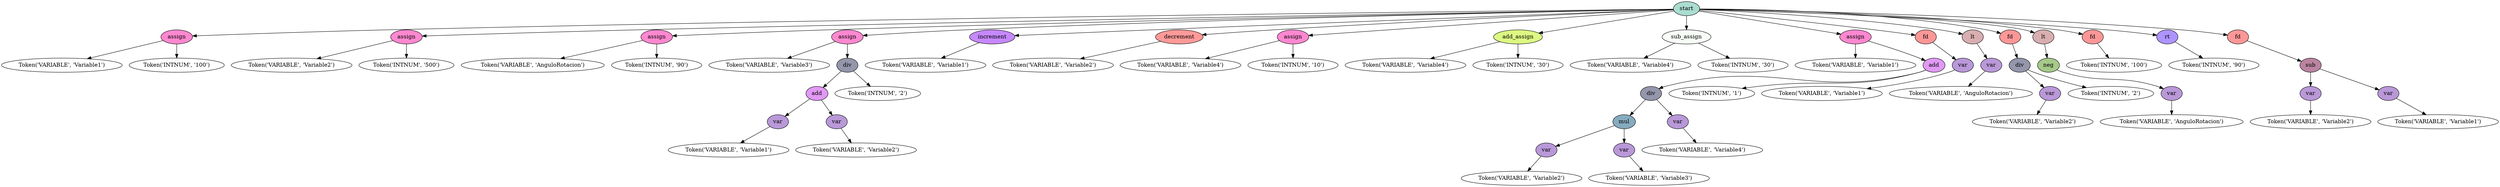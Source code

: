 digraph G {
rankdir=TD;
0 [label="Token('VARIABLE', 'Variable1')"];
1 [label="Token('INTNUM', '100')"];
2 [style=filled, fillcolor="#fe88d0", label=assign];
2 -> 0;
2 -> 1;
3 [label="Token('VARIABLE', 'Variable2')"];
4 [label="Token('INTNUM', '500')"];
5 [style=filled, fillcolor="#fe88d0", label=assign];
5 -> 3;
5 -> 4;
6 [label="Token('VARIABLE', 'AnguloRotacion')"];
7 [label="Token('INTNUM', '90')"];
8 [style=filled, fillcolor="#fe88d0", label=assign];
8 -> 6;
8 -> 7;
9 [label="Token('VARIABLE', 'Variable3')"];
10 [label="Token('VARIABLE', 'Variable1')"];
11 [style=filled, fillcolor="#b998d8", label=var];
11 -> 10;
12 [label="Token('VARIABLE', 'Variable2')"];
13 [style=filled, fillcolor="#b998d8", label=var];
13 -> 12;
14 [style=filled, fillcolor="#e199f4", label=add];
14 -> 11;
14 -> 13;
15 [label="Token('INTNUM', '2')"];
16 [style=filled, fillcolor="#9496ab", label=div];
16 -> 14;
16 -> 15;
17 [style=filled, fillcolor="#fe88d0", label=assign];
17 -> 9;
17 -> 16;
18 [label="Token('VARIABLE', 'Variable1')"];
19 [style=filled, fillcolor="#c688fe", label=increment];
19 -> 18;
20 [label="Token('VARIABLE', 'Variable2')"];
21 [style=filled, fillcolor="#ff9a99", label=decrement];
21 -> 20;
22 [label="Token('VARIABLE', 'Variable4')"];
23 [label="Token('INTNUM', '10')"];
24 [style=filled, fillcolor="#fe88d0", label=assign];
24 -> 22;
24 -> 23;
25 [label="Token('VARIABLE', 'Variable4')"];
26 [label="Token('INTNUM', '30')"];
27 [style=filled, fillcolor="#dcf983", label="add_assign"];
27 -> 25;
27 -> 26;
28 [label="Token('VARIABLE', 'Variable4')"];
29 [label="Token('INTNUM', '30')"];
30 [style=filled, fillcolor="#f8fdf7", label="sub_assign"];
30 -> 28;
30 -> 29;
31 [label="Token('VARIABLE', 'Variable1')"];
32 [label="Token('VARIABLE', 'Variable2')"];
33 [style=filled, fillcolor="#b998d8", label=var];
33 -> 32;
34 [label="Token('VARIABLE', 'Variable3')"];
35 [style=filled, fillcolor="#b998d8", label=var];
35 -> 34;
36 [style=filled, fillcolor="#86abbf", label=mul];
36 -> 33;
36 -> 35;
37 [label="Token('VARIABLE', 'Variable4')"];
38 [style=filled, fillcolor="#b998d8", label=var];
38 -> 37;
39 [style=filled, fillcolor="#9496ab", label=div];
39 -> 36;
39 -> 38;
40 [label="Token('INTNUM', '1')"];
41 [style=filled, fillcolor="#e199f4", label=add];
41 -> 39;
41 -> 40;
42 [style=filled, fillcolor="#fe88d0", label=assign];
42 -> 31;
42 -> 41;
43 [label="Token('VARIABLE', 'Variable1')"];
44 [style=filled, fillcolor="#b998d8", label=var];
44 -> 43;
45 [style=filled, fillcolor="#fd9797", label=fd];
45 -> 44;
46 [label="Token('VARIABLE', 'AnguloRotacion')"];
47 [style=filled, fillcolor="#b998d8", label=var];
47 -> 46;
48 [style=filled, fillcolor="#d8aeb1", label=lt];
48 -> 47;
49 [label="Token('VARIABLE', 'Variable2')"];
50 [style=filled, fillcolor="#b998d8", label=var];
50 -> 49;
51 [label="Token('INTNUM', '2')"];
52 [style=filled, fillcolor="#9496ab", label=div];
52 -> 50;
52 -> 51;
53 [style=filled, fillcolor="#fd9797", label=fd];
53 -> 52;
54 [label="Token('VARIABLE', 'AnguloRotacion')"];
55 [style=filled, fillcolor="#b998d8", label=var];
55 -> 54;
56 [style=filled, fillcolor="#a6c989", label=neg];
56 -> 55;
57 [style=filled, fillcolor="#d8aeb1", label=lt];
57 -> 56;
58 [label="Token('INTNUM', '100')"];
59 [style=filled, fillcolor="#fd9797", label=fd];
59 -> 58;
60 [label="Token('INTNUM', '90')"];
61 [style=filled, fillcolor="#ae94ff", label=rt];
61 -> 60;
62 [label="Token('VARIABLE', 'Variable2')"];
63 [style=filled, fillcolor="#b998d8", label=var];
63 -> 62;
64 [label="Token('VARIABLE', 'Variable1')"];
65 [style=filled, fillcolor="#b998d8", label=var];
65 -> 64;
66 [style=filled, fillcolor="#ba84a0", label=sub];
66 -> 63;
66 -> 65;
67 [style=filled, fillcolor="#fd9797", label=fd];
67 -> 66;
68 [style=filled, fillcolor="#aadccf", label=start];
68 -> 2;
68 -> 5;
68 -> 8;
68 -> 17;
68 -> 19;
68 -> 21;
68 -> 24;
68 -> 27;
68 -> 30;
68 -> 42;
68 -> 45;
68 -> 48;
68 -> 53;
68 -> 57;
68 -> 59;
68 -> 61;
68 -> 67;
}
